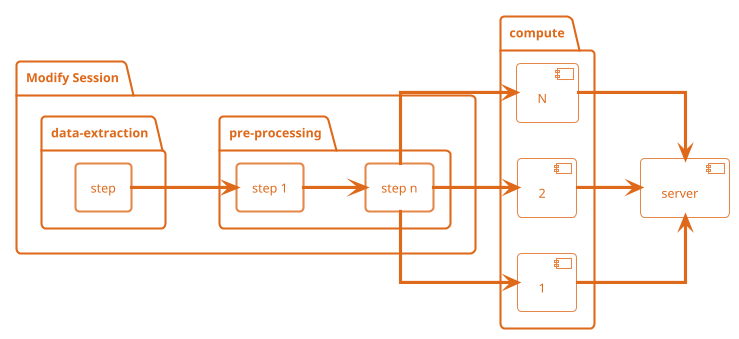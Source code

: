 @startuml

!theme superhero-outline
skinparam linetype ortho
left to right direction


package "Modify Session" {
    package "data-extraction" {
        rectangle step as A
    }
    package "pre-processing" {
        rectangle "step 1" as C
        rectangle "step n" as D
    }
}

package "compute" {
    [N] as N
    [2] as F
    [1] as E
}

[server] as server

A --> C
C --> D
D --> E
D --> F
D --> N
E --> server
F --> server
N --> server

@enduml